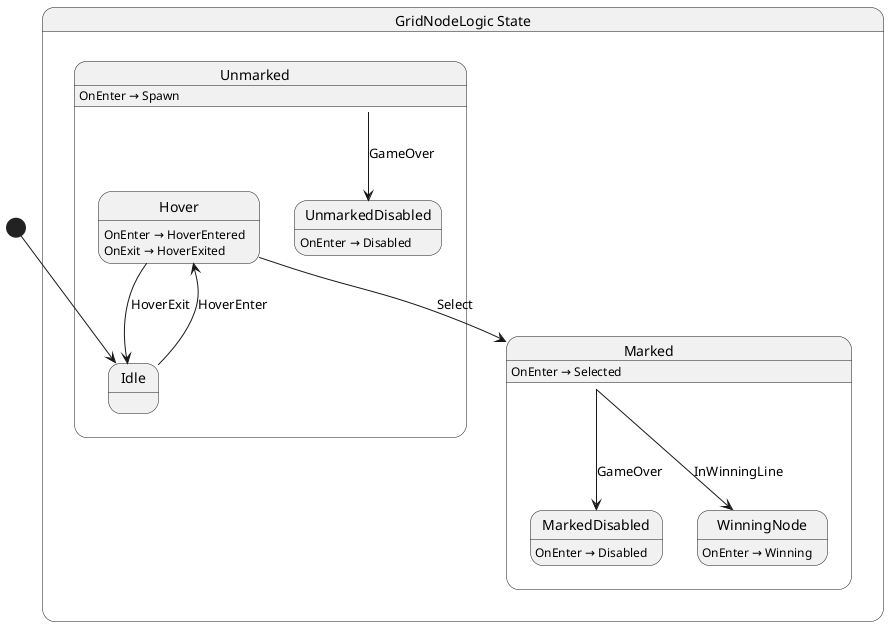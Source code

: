 @startuml GridNodeLogic
state "GridNodeLogic State" as Vertex_GridNode_State_GridNodeLogic_State {
  state "Marked" as Vertex_GridNode_State_GridNodeLogic_State_Marked {
    state "MarkedDisabled" as Vertex_GridNode_State_GridNodeLogic_State_MarkedDisabled
    state "WinningNode" as Vertex_GridNode_State_GridNodeLogic_State_WinningNode
  }
  state "Unmarked" as Vertex_GridNode_State_GridNodeLogic_State_Unmarked {
    state "UnmarkedDisabled" as Vertex_GridNode_State_GridNodeLogic_State_UnmarkedDisabled
    state "Hover" as Vertex_GridNode_State_GridNodeLogic_State_Hover
    state "Idle" as Vertex_GridNode_State_GridNodeLogic_State_Idle
  }
}

Vertex_GridNode_State_GridNodeLogic_State_Hover --> Vertex_GridNode_State_GridNodeLogic_State_Idle : HoverExit
Vertex_GridNode_State_GridNodeLogic_State_Hover --> Vertex_GridNode_State_GridNodeLogic_State_Marked : Select
Vertex_GridNode_State_GridNodeLogic_State_Idle --> Vertex_GridNode_State_GridNodeLogic_State_Hover : HoverEnter
Vertex_GridNode_State_GridNodeLogic_State_Marked --> Vertex_GridNode_State_GridNodeLogic_State_MarkedDisabled : GameOver
Vertex_GridNode_State_GridNodeLogic_State_Marked --> Vertex_GridNode_State_GridNodeLogic_State_WinningNode : InWinningLine
Vertex_GridNode_State_GridNodeLogic_State_Unmarked --> Vertex_GridNode_State_GridNodeLogic_State_UnmarkedDisabled : GameOver

Vertex_GridNode_State_GridNodeLogic_State_Hover : OnEnter → HoverEntered
Vertex_GridNode_State_GridNodeLogic_State_Hover : OnExit → HoverExited
Vertex_GridNode_State_GridNodeLogic_State_Marked : OnEnter → Selected
Vertex_GridNode_State_GridNodeLogic_State_MarkedDisabled : OnEnter → Disabled
Vertex_GridNode_State_GridNodeLogic_State_Unmarked : OnEnter → Spawn
Vertex_GridNode_State_GridNodeLogic_State_UnmarkedDisabled : OnEnter → Disabled
Vertex_GridNode_State_GridNodeLogic_State_WinningNode : OnEnter → Winning

[*] --> Vertex_GridNode_State_GridNodeLogic_State_Idle
@enduml